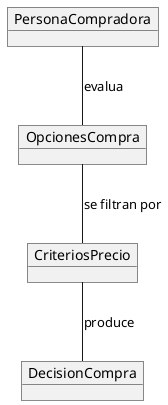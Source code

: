 @startuml

object DecisionCompra
object PersonaCompradora
object OpcionesCompra
object CriteriosPrecio

PersonaCompradora -- OpcionesCompra : evalua
OpcionesCompra -- CriteriosPrecio : se filtran por
CriteriosPrecio -- DecisionCompra : produce

@enduml